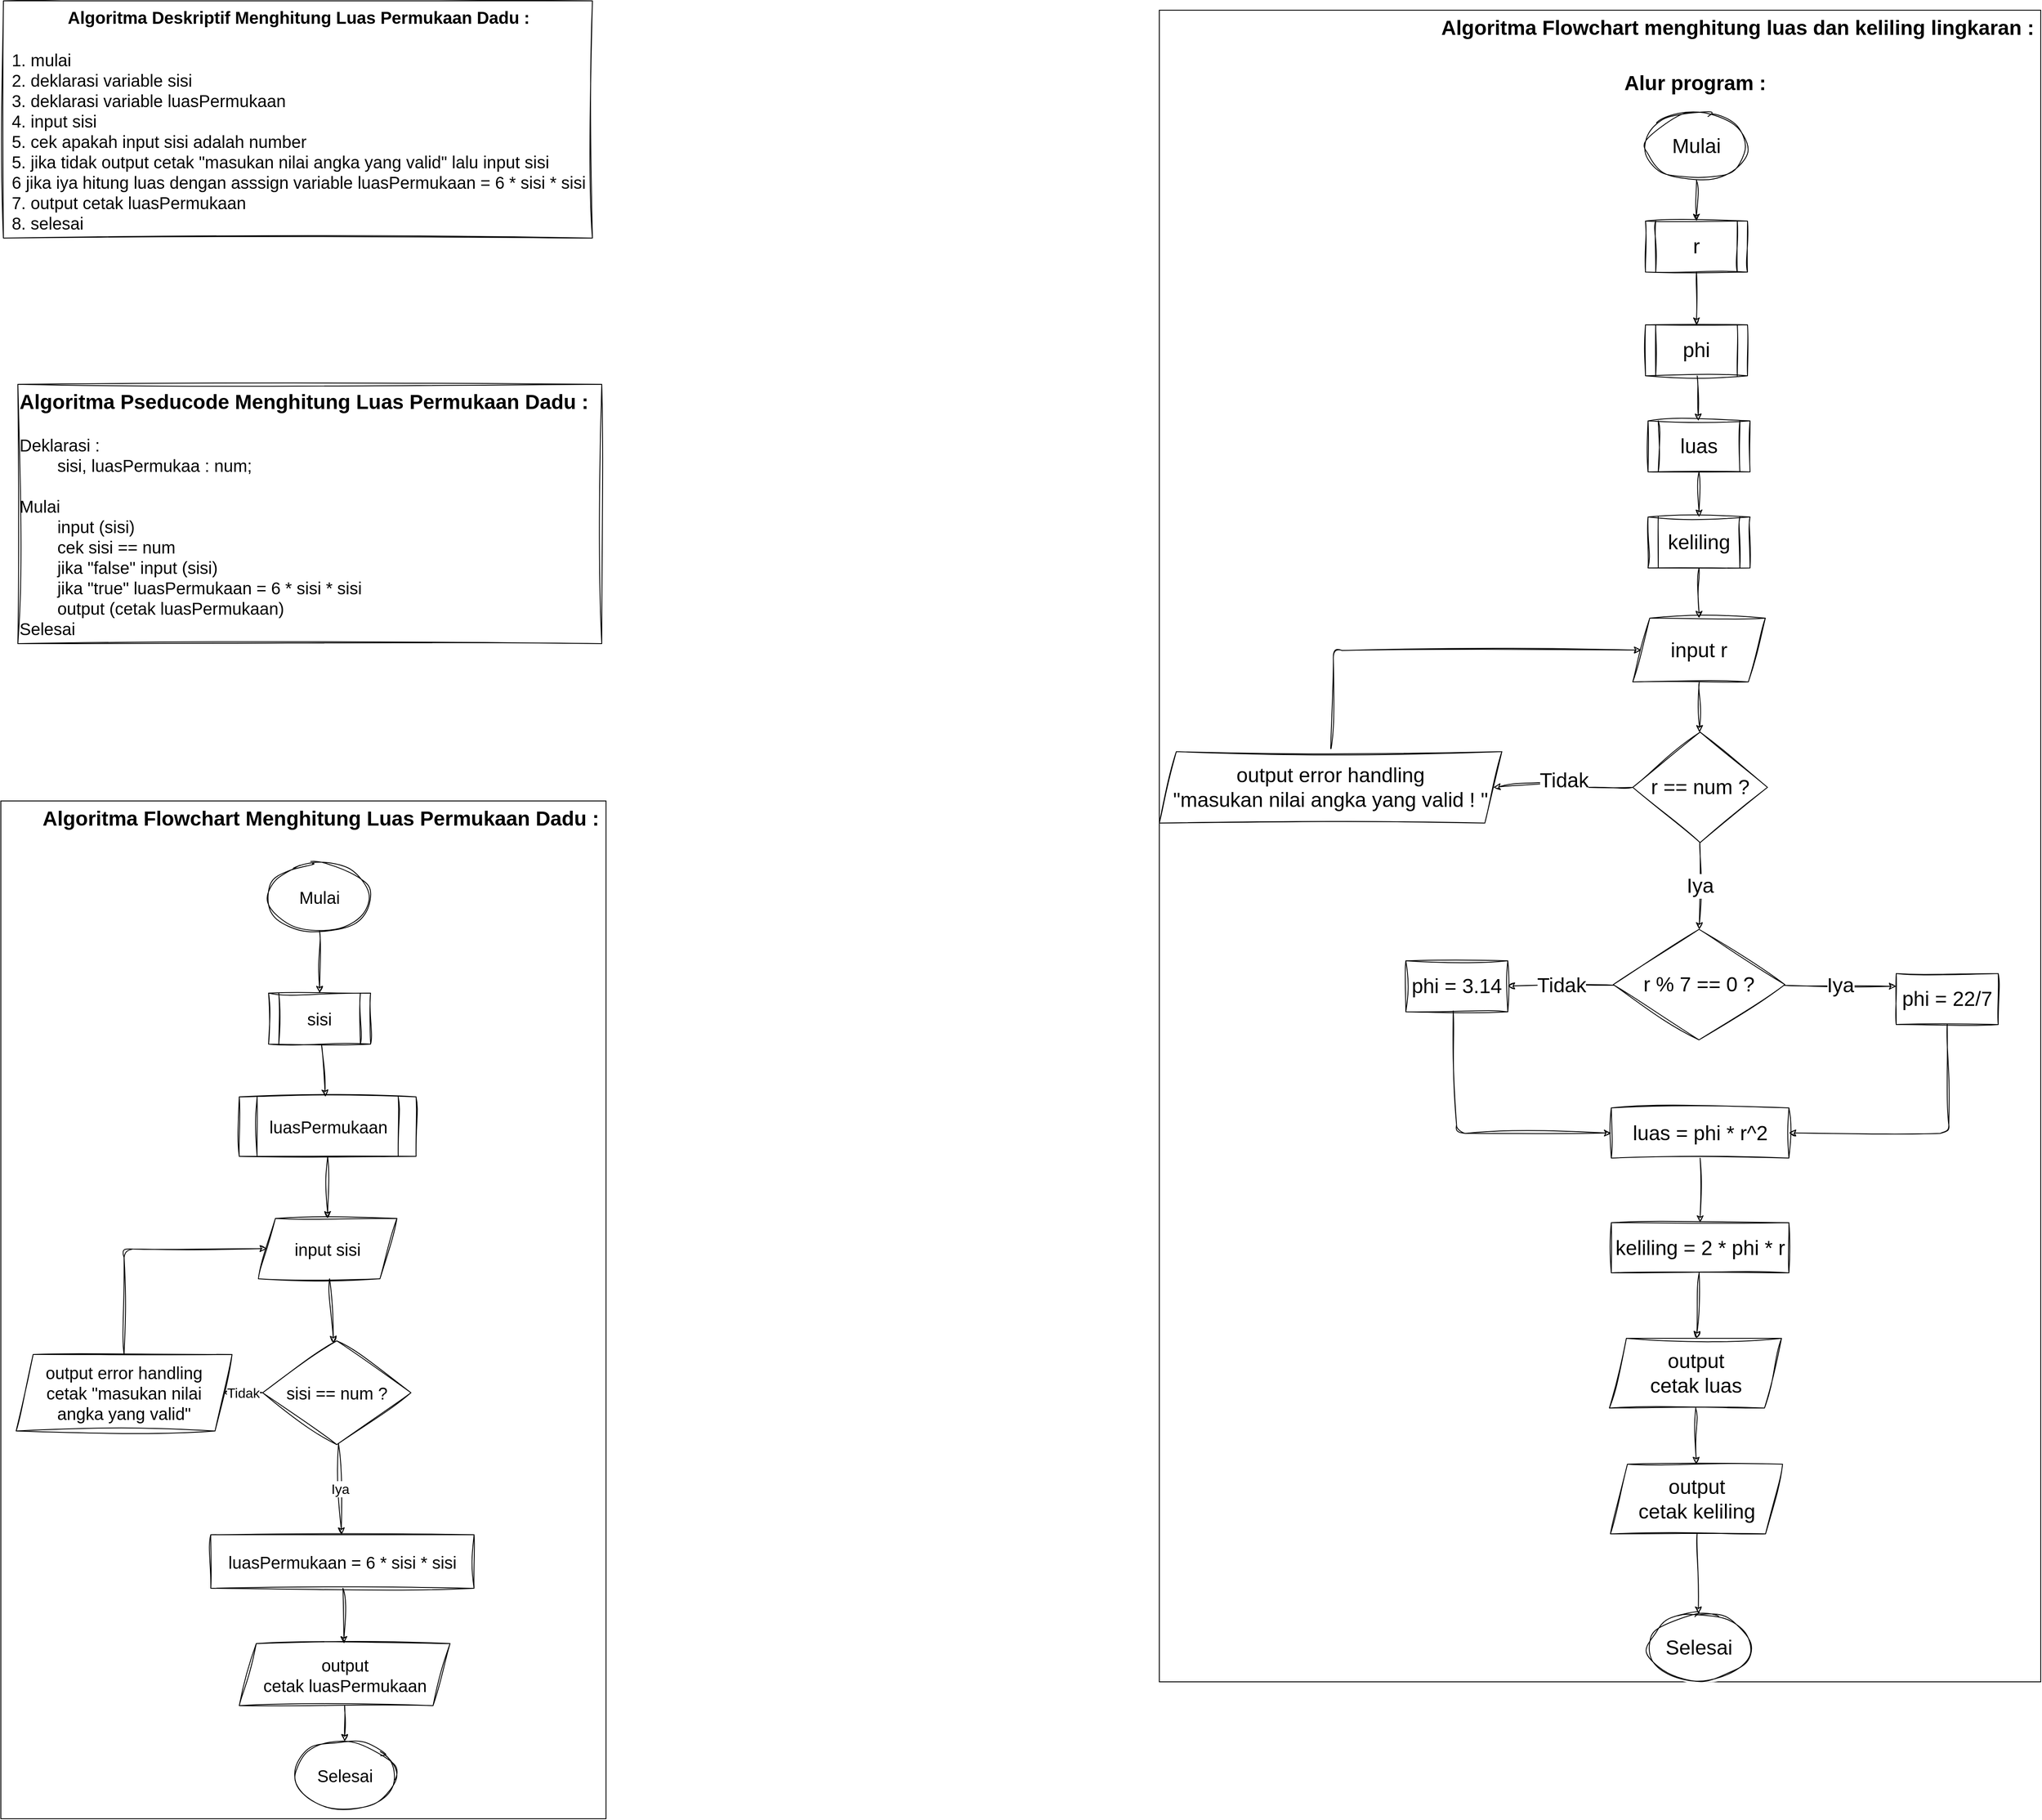 <mxfile>
    <diagram id="_7_e97yulDteMWOK7Sq_" name="Page-1">
        <mxGraphModel dx="2380" dy="1577" grid="0" gridSize="10" guides="1" tooltips="1" connect="1" arrows="1" fold="1" page="1" pageScale="1" pageWidth="850" pageHeight="1100" math="0" shadow="0">
            <root>
                <mxCell id="0"/>
                <mxCell id="1" parent="0"/>
                <mxCell id="2" value="&lt;font style=&quot;font-size: 20px;&quot; face=&quot;Helvetica&quot;&gt;&lt;b&gt;Algoritma Deskriptif Menghitung Luas Permukaan Dadu :&lt;br&gt;&lt;/b&gt;&lt;br&gt;&lt;div style=&quot;text-align: left;&quot;&gt;1. mulai&lt;/div&gt;&lt;div style=&quot;text-align: left;&quot;&gt;2. deklarasi variable sisi&lt;/div&gt;&lt;div style=&quot;text-align: left;&quot;&gt;3. deklarasi variable luasPermukaan&lt;/div&gt;&lt;div style=&quot;text-align: left;&quot;&gt;4. input sisi&lt;/div&gt;&lt;div style=&quot;text-align: left;&quot;&gt;5. cek apakah input sisi adalah number&lt;/div&gt;&lt;div style=&quot;text-align: left;&quot;&gt;5. jika tidak output cetak &quot;masukan nilai angka yang valid&quot; lalu input sisi&lt;/div&gt;&lt;div style=&quot;text-align: left;&quot;&gt;6 jika iya hitung luas dengan asssign variable luasPermukaan = 6 * sisi * sisi&lt;/div&gt;&lt;div style=&quot;text-align: left;&quot;&gt;7. output cetak luasPermukaan&lt;/div&gt;&lt;div style=&quot;text-align: left;&quot;&gt;8. selesai&lt;/div&gt;&lt;/font&gt;" style="text;html=1;align=center;verticalAlign=middle;resizable=0;points=[];autosize=1;strokeColor=default;fillColor=none;fontSize=20;fontFamily=Architects Daughter;sketch=1;hachureGap=4;jiggle=2;curveFitting=1;fontSource=https%3A%2F%2Ffonts.googleapis.com%2Fcss%3Ffamily%3DArchitects%2BDaughter;" parent="1" vertex="1">
                    <mxGeometry x="79" y="41" width="693" height="279" as="geometry"/>
                </mxCell>
                <mxCell id="3" value="&lt;b style=&quot;font-size: 24px;&quot;&gt;Algoritma Pseducode Menghitung Luas Permukaan Dadu :&lt;br&gt;&lt;/b&gt;&lt;br&gt;Deklarasi :&lt;br&gt;&lt;span style=&quot;white-space: pre;&quot;&gt;&#9;&lt;/span&gt;sisi, luasPermukaa : num;&lt;br&gt;&lt;br&gt;Mulai&lt;br&gt;&lt;span style=&quot;white-space: pre;&quot;&gt;&#9;&lt;/span&gt;input (sisi)&lt;br&gt;&lt;span style=&quot;white-space: pre;&quot;&gt;&#9;&lt;/span&gt;cek sisi == num&lt;br&gt;&lt;span style=&quot;white-space: pre;&quot;&gt;&#9;&lt;/span&gt;jika &quot;false&quot; input (sisi)&lt;br&gt;&lt;span style=&quot;white-space: pre;&quot;&gt;&#9;&lt;/span&gt;jika &quot;true&quot; luasPermukaan = 6 * sisi * sisi&lt;br&gt;&lt;span style=&quot;white-space: pre;&quot;&gt;&#9;&lt;/span&gt;output (cetak luasPermukaan)&lt;br&gt;Selesai" style="text;html=1;align=left;verticalAlign=middle;resizable=0;points=[];autosize=1;strokeColor=default;fillColor=none;fontSize=20;fontFamily=Helvetica;sketch=1;hachureGap=4;jiggle=2;curveFitting=1;fontSource=https%3A%2F%2Ffonts.googleapis.com%2Fcss%3Ffamily%3DArchitects%2BDaughter;" parent="1" vertex="1">
                    <mxGeometry x="96" y="492" width="687" height="305" as="geometry"/>
                </mxCell>
                <mxCell id="62" value="" style="group;strokeColor=default;" vertex="1" connectable="0" parent="1">
                    <mxGeometry x="76" y="982" width="712" height="1197" as="geometry"/>
                </mxCell>
                <mxCell id="61" value="" style="group" vertex="1" connectable="0" parent="62">
                    <mxGeometry x="39" width="673" height="1197" as="geometry"/>
                </mxCell>
                <mxCell id="4" value="&lt;b&gt;&lt;font style=&quot;font-size: 24px;&quot;&gt;Algoritma Flowchart Menghitung Luas Permukaan Dadu :&lt;/font&gt;&lt;/b&gt;" style="text;html=1;align=center;verticalAlign=middle;resizable=0;points=[];autosize=1;strokeColor=none;fillColor=none;fontSize=20;fontFamily=Helvetica;sketch=1;hachureGap=4;jiggle=2;curveFitting=1;fontSource=https%3A%2F%2Ffonts.googleapis.com%2Fcss%3Ffamily%3DArchitects%2BDaughter;" parent="61" vertex="1">
                    <mxGeometry width="673" height="41" as="geometry"/>
                </mxCell>
                <mxCell id="5" value="Mulai" style="ellipse;whiteSpace=wrap;html=1;sketch=1;hachureGap=4;jiggle=2;curveFitting=1;fontFamily=Helvetica;fontSize=20;" parent="61" vertex="1">
                    <mxGeometry x="276" y="73" width="120" height="80" as="geometry"/>
                </mxCell>
                <mxCell id="6" value="sisi" style="shape=process;whiteSpace=wrap;html=1;backgroundOutline=1;sketch=1;hachureGap=4;jiggle=2;curveFitting=1;fontFamily=Helvetica;fontSize=20;" parent="61" vertex="1">
                    <mxGeometry x="276" y="226" width="120" height="60" as="geometry"/>
                </mxCell>
                <mxCell id="13" value="" style="edgeStyle=none;sketch=1;hachureGap=4;jiggle=2;curveFitting=1;html=1;fontFamily=Helvetica;fontSize=16;" parent="61" source="5" target="6" edge="1">
                    <mxGeometry relative="1" as="geometry"/>
                </mxCell>
                <mxCell id="7" value="luasPermukaan" style="shape=process;whiteSpace=wrap;html=1;backgroundOutline=1;sketch=1;hachureGap=4;jiggle=2;curveFitting=1;fontFamily=Helvetica;fontSize=20;" parent="61" vertex="1">
                    <mxGeometry x="241.5" y="348" width="208" height="70" as="geometry"/>
                </mxCell>
                <mxCell id="14" value="" style="edgeStyle=none;sketch=1;hachureGap=4;jiggle=2;curveFitting=1;html=1;fontFamily=Helvetica;fontSize=16;" parent="61" source="6" target="7" edge="1">
                    <mxGeometry relative="1" as="geometry"/>
                </mxCell>
                <mxCell id="8" value="input sisi" style="shape=parallelogram;perimeter=parallelogramPerimeter;whiteSpace=wrap;html=1;fixedSize=1;sketch=1;hachureGap=4;jiggle=2;curveFitting=1;fontFamily=Helvetica;fontSize=20;" parent="61" vertex="1">
                    <mxGeometry x="264" y="491" width="163" height="71" as="geometry"/>
                </mxCell>
                <mxCell id="15" value="" style="edgeStyle=none;sketch=1;hachureGap=4;jiggle=2;curveFitting=1;html=1;fontFamily=Helvetica;fontSize=16;" parent="61" source="7" target="8" edge="1">
                    <mxGeometry relative="1" as="geometry"/>
                </mxCell>
                <mxCell id="9" value="sisi == num ?" style="rhombus;whiteSpace=wrap;html=1;sketch=1;hachureGap=4;jiggle=2;curveFitting=1;fontFamily=Helvetica;fontSize=20;" parent="61" vertex="1">
                    <mxGeometry x="269" y="635" width="174.5" height="122" as="geometry"/>
                </mxCell>
                <mxCell id="16" value="" style="edgeStyle=none;sketch=1;hachureGap=4;jiggle=2;curveFitting=1;html=1;fontFamily=Helvetica;fontSize=16;" parent="61" source="8" target="9" edge="1">
                    <mxGeometry relative="1" as="geometry"/>
                </mxCell>
                <mxCell id="11" value="luasPermukaan = 6 * sisi * sisi" style="rounded=0;whiteSpace=wrap;html=1;sketch=1;hachureGap=4;jiggle=2;curveFitting=1;fontFamily=Helvetica;fontSize=20;" parent="61" vertex="1">
                    <mxGeometry x="208" y="863" width="309.75" height="63" as="geometry"/>
                </mxCell>
                <mxCell id="17" value="Iya" style="edgeStyle=none;sketch=1;hachureGap=4;jiggle=2;curveFitting=1;html=1;fontFamily=Helvetica;fontSize=16;" parent="61" source="9" target="11" edge="1">
                    <mxGeometry relative="1" as="geometry"/>
                </mxCell>
                <mxCell id="12" value="output&lt;br&gt;cetak luasPermukaan" style="shape=parallelogram;perimeter=parallelogramPerimeter;whiteSpace=wrap;html=1;fixedSize=1;sketch=1;hachureGap=4;jiggle=2;curveFitting=1;fontFamily=Helvetica;fontSize=20;" parent="61" vertex="1">
                    <mxGeometry x="241.5" y="991" width="248" height="73" as="geometry"/>
                </mxCell>
                <mxCell id="20" value="" style="edgeStyle=none;sketch=1;hachureGap=4;jiggle=2;curveFitting=1;html=1;fontFamily=Helvetica;fontSize=16;" parent="61" source="11" target="12" edge="1">
                    <mxGeometry relative="1" as="geometry"/>
                </mxCell>
                <mxCell id="21" value="Selesai" style="ellipse;whiteSpace=wrap;html=1;sketch=1;hachureGap=4;jiggle=2;curveFitting=1;fontFamily=Helvetica;fontSize=20;" parent="61" vertex="1">
                    <mxGeometry x="305.5" y="1106" width="120" height="80" as="geometry"/>
                </mxCell>
                <mxCell id="22" value="" style="edgeStyle=none;sketch=1;hachureGap=4;jiggle=2;curveFitting=1;html=1;fontFamily=Helvetica;fontSize=16;" parent="61" source="12" target="21" edge="1">
                    <mxGeometry relative="1" as="geometry"/>
                </mxCell>
                <mxCell id="10" value="output error handling&lt;br&gt;cetak &quot;masukan nilai &lt;br&gt;angka yang valid&quot;" style="shape=parallelogram;perimeter=parallelogramPerimeter;whiteSpace=wrap;html=1;fixedSize=1;sketch=1;hachureGap=4;jiggle=2;curveFitting=1;fontFamily=Helvetica;fontSize=20;" parent="61" vertex="1">
                    <mxGeometry x="-21" y="651" width="254" height="90" as="geometry"/>
                </mxCell>
                <mxCell id="19" style="edgeStyle=none;sketch=1;hachureGap=4;jiggle=2;curveFitting=1;html=1;fontFamily=Helvetica;fontSize=16;entryX=0;entryY=0.5;entryDx=0;entryDy=0;" parent="61" source="10" target="8" edge="1">
                    <mxGeometry relative="1" as="geometry">
                        <mxPoint x="314" y="1503" as="targetPoint"/>
                        <Array as="points">
                            <mxPoint x="106" y="527"/>
                        </Array>
                    </mxGeometry>
                </mxCell>
                <mxCell id="18" value="Tidak" style="edgeStyle=none;sketch=1;hachureGap=4;jiggle=2;curveFitting=1;html=1;fontFamily=Helvetica;fontSize=16;exitX=0;exitY=0.5;exitDx=0;exitDy=0;" parent="61" source="9" target="10" edge="1">
                    <mxGeometry relative="1" as="geometry">
                        <mxPoint x="195.809" y="-290.235" as="sourcePoint"/>
                    </mxGeometry>
                </mxCell>
                <mxCell id="65" value="" style="group;strokeColor=default;" vertex="1" connectable="0" parent="1">
                    <mxGeometry x="1439" y="52" width="1037" height="1966" as="geometry"/>
                </mxCell>
                <mxCell id="24" value="&lt;div style=&quot;text-align: left;&quot;&gt;&lt;font face=&quot;Söhne, ui-sans-serif, system-ui, -apple-system, Segoe UI, Roboto, Ubuntu, Cantarell, Noto Sans, sans-serif, Helvetica Neue, Arial, Apple Color Emoji, Segoe UI Emoji, Segoe UI Symbol, Noto Color Emoji&quot; color=&quot;#d1d5db&quot;&gt;&lt;span style=&quot;font-size: 16px;&quot;&gt;&lt;br&gt;&lt;/span&gt;&lt;/font&gt;&lt;/div&gt;" style="text;html=1;align=center;verticalAlign=middle;resizable=0;points=[];autosize=1;" parent="65" vertex="1">
                    <mxGeometry x="202" y="25" width="20" height="30" as="geometry"/>
                </mxCell>
                <mxCell id="25" value="&lt;span style=&quot;color: rgba(0, 0, 0, 0); font-family: monospace; font-size: 0px; text-align: start;&quot;&gt;%3CmxGraphModel%3E%3Croot%3E%3CmxCell%20id%3D%220%22%2F%3E%3CmxCell%20id%3D%221%22%20parent%3D%220%22%2F%3E%3CmxCell%20id%3D%222%22%20value%3D%22%26lt%3Bb%26gt%3B%26lt%3Bfont%20style%3D%26quot%3Bfont-size%3A%2024px%3B%26quot%3B%26gt%3BAlgoritma%20Flowchart%20menghitung%20luas%20dan%20keliling%20lingkaran%20%3A%26lt%3B%2Ffont%26gt%3B%26lt%3B%2Fb%26gt%3B%22%20style%3D%22text%3Bhtml%3D1%3Balign%3Dcenter%3BverticalAlign%3Dmiddle%3Bresizable%3D0%3Bpoints%3D%5B%5D%3Bautosize%3D1%3BstrokeColor%3Dnone%3BfillColor%3Dnone%3BfontSize%3D20%3BfontFamily%3DHelvetica%3Bsketch%3D1%3BhachureGap%3D4%3Bjiggle%3D2%3BcurveFitting%3D1%3BfontSource%3Dhttps%253A%252F%252Ffonts.googleapis.com%252Fcss%253Ffamily%253DArchitects%252BDaughter%3B%22%20vertex%3D%221%22%20parent%3D%221%22%3E%3CmxGeometry%20x%3D%2270%22%20y%3D%2225%22%20width%3D%22715%22%20height%3D%2241%22%20as%3D%22geometry%22%2F%3E%3C%2FmxCell%3E%3CmxCell%20id%3D%223%22%20value%3D%22%22%20style%3D%22edgeStyle%3Dnone%3Bsketch%3D1%3BhachureGap%3D4%3Bjiggle%3D2%3BcurveFitting%3D1%3Bhtml%3D1%3BfontFamily%3DHelvetica%3BfontSize%3D24%3B%22%20edge%3D%221%22%20source%3D%224%22%20target%3D%226%22%20parent%3D%221%22%3E%3CmxGeometry%20relative%3D%221%22%20as%3D%22geometry%22%2F%3E%3C%2FmxCell%3E%3CmxCell%20id%3D%224%22%20value%3D%22Mulai%22%20style%3D%22ellipse%3BwhiteSpace%3Dwrap%3Bhtml%3D1%3Bsketch%3D1%3BhachureGap%3D4%3Bjiggle%3D2%3BcurveFitting%3D1%3BfontFamily%3DHelvetica%3BfontSize%3D24%3B%22%20vertex%3D%221%22%20parent%3D%221%22%3E%3CmxGeometry%20x%3D%22320%22%20y%3D%22145%22%20width%3D%22120%22%20height%3D%2280%22%20as%3D%22geometry%22%2F%3E%3C%2FmxCell%3E%3CmxCell%20id%3D%225%22%20value%3D%22%22%20style%3D%22edgeStyle%3Dnone%3Bsketch%3D1%3BhachureGap%3D4%3Bjiggle%3D2%3BcurveFitting%3D1%3Bhtml%3D1%3BfontFamily%3DHelvetica%3BfontSize%3D24%3B%22%20edge%3D%221%22%20source%3D%226%22%20target%3D%228%22%20parent%3D%221%22%3E%3CmxGeometry%20relative%3D%221%22%20as%3D%22geometry%22%2F%3E%3C%2FmxCell%3E%3CmxCell%20id%3D%226%22%20value%3D%22r%22%20style%3D%22shape%3Dprocess%3BwhiteSpace%3Dwrap%3Bhtml%3D1%3BbackgroundOutline%3D1%3Bsketch%3D1%3BhachureGap%3D4%3Bjiggle%3D2%3BcurveFitting%3D1%3BfontFamily%3DHelvetica%3BfontSize%3D24%3B%22%20vertex%3D%221%22%20parent%3D%221%22%3E%3CmxGeometry%20x%3D%22320%22%20y%3D%22273%22%20width%3D%22120%22%20height%3D%2260%22%20as%3D%22geometry%22%2F%3E%3C%2FmxCell%3E%3CmxCell%20id%3D%227%22%20value%3D%22%22%20style%3D%22edgeStyle%3Dnone%3Bsketch%3D1%3BhachureGap%3D4%3Bjiggle%3D2%3BcurveFitting%3D1%3Bhtml%3D1%3BfontFamily%3DHelvetica%3BfontSize%3D24%3B%22%20edge%3D%221%22%20source%3D%228%22%20target%3D%2210%22%20parent%3D%221%22%3E%3CmxGeometry%20relative%3D%221%22%20as%3D%22geometry%22%2F%3E%3C%2FmxCell%3E%3CmxCell%20id%3D%228%22%20value%3D%22phi%22%20style%3D%22shape%3Dprocess%3BwhiteSpace%3Dwrap%3Bhtml%3D1%3BbackgroundOutline%3D1%3Bsketch%3D1%3BhachureGap%3D4%3Bjiggle%3D2%3BcurveFitting%3D1%3BfontFamily%3DHelvetica%3BfontSize%3D24%3B%22%20vertex%3D%221%22%20parent%3D%221%22%3E%3CmxGeometry%20x%3D%22320%22%20y%3D%22395%22%20width%3D%22120%22%20height%3D%2260%22%20as%3D%22geometry%22%2F%3E%3C%2FmxCell%3E%3CmxCell%20id%3D%229%22%20value%3D%22%22%20style%3D%22edgeStyle%3Dnone%3Bsketch%3D1%3BhachureGap%3D4%3Bjiggle%3D2%3BcurveFitting%3D1%3Bhtml%3D1%3BfontFamily%3DHelvetica%3BfontSize%3D24%3B%22%20edge%3D%221%22%20source%3D%2210%22%20target%3D%2212%22%20parent%3D%221%22%3E%3CmxGeometry%20relative%3D%221%22%20as%3D%22geometry%22%2F%3E%3C%2FmxCell%3E%3CmxCell%20id%3D%2210%22%20value%3D%22luas%22%20style%3D%22shape%3Dprocess%3BwhiteSpace%3Dwrap%3Bhtml%3D1%3BbackgroundOutline%3D1%3Bsketch%3D1%3BhachureGap%3D4%3Bjiggle%3D2%3BcurveFitting%3D1%3BfontFamily%3DHelvetica%3BfontSize%3D24%3B%22%20vertex%3D%221%22%20parent%3D%221%22%3E%3CmxGeometry%20x%3D%22323%22%20y%3D%22508%22%20width%3D%22120%22%20height%3D%2260%22%20as%3D%22geometry%22%2F%3E%3C%2FmxCell%3E%3CmxCell%20id%3D%2211%22%20value%3D%22%22%20style%3D%22edgeStyle%3Dnone%3Bsketch%3D1%3BhachureGap%3D4%3Bjiggle%3D2%3BcurveFitting%3D1%3Bhtml%3D1%3BfontFamily%3DHelvetica%3BfontSize%3D24%3B%22%20edge%3D%221%22%20source%3D%2212%22%20target%3D%2214%22%20parent%3D%221%22%3E%3CmxGeometry%20relative%3D%221%22%20as%3D%22geometry%22%2F%3E%3C%2FmxCell%3E%3CmxCell%20id%3D%2212%22%20value%3D%22keliling%22%20style%3D%22shape%3Dprocess%3BwhiteSpace%3Dwrap%3Bhtml%3D1%3BbackgroundOutline%3D1%3Bsketch%3D1%3BhachureGap%3D4%3Bjiggle%3D2%3BcurveFitting%3D1%3BfontFamily%3DHelvetica%3BfontSize%3D24%3B%22%20vertex%3D%221%22%20parent%3D%221%22%3E%3CmxGeometry%20x%3D%22323%22%20y%3D%22621%22%20width%3D%22120%22%20height%3D%2260%22%20as%3D%22geometry%22%2F%3E%3C%2FmxCell%3E%3CmxCell%20id%3D%2213%22%20value%3D%22%22%20style%3D%22edgeStyle%3Dnone%3Bsketch%3D1%3BhachureGap%3D4%3Bjiggle%3D2%3BcurveFitting%3D1%3Bhtml%3D1%3BfontFamily%3DHelvetica%3BfontSize%3D24%3B%22%20edge%3D%221%22%20source%3D%2214%22%20target%3D%2217%22%20parent%3D%221%22%3E%3CmxGeometry%20relative%3D%221%22%20as%3D%22geometry%22%2F%3E%3C%2FmxCell%3E%3CmxCell%20id%3D%2214%22%20value%3D%22input%20r%22%20style%3D%22shape%3Dparallelogram%3Bperimeter%3DparallelogramPerimeter%3BwhiteSpace%3Dwrap%3Bhtml%3D1%3BfixedSize%3D1%3Bsketch%3D1%3BhachureGap%3D4%3Bjiggle%3D2%3BcurveFitting%3D1%3BfontFamily%3DHelvetica%3BfontSize%3D24%3B%22%20vertex%3D%221%22%20parent%3D%221%22%3E%3CmxGeometry%20x%3D%22305%22%20y%3D%22740%22%20width%3D%22156%22%20height%3D%2275%22%20as%3D%22geometry%22%2F%3E%3C%2FmxCell%3E%3CmxCell%20id%3D%2215%22%20value%3D%22Tidak%22%20style%3D%22edgeStyle%3Dnone%3Bsketch%3D1%3BhachureGap%3D4%3Bjiggle%3D2%3BcurveFitting%3D1%3Bhtml%3D1%3BexitX%3D0%3BexitY%3D0.5%3BexitDx%3D0%3BexitDy%3D0%3BentryX%3D1%3BentryY%3D0.5%3BentryDx%3D0%3BentryDy%3D0%3BfontFamily%3DHelvetica%3BfontSize%3D24%3B%22%20edge%3D%221%22%20source%3D%2217%22%20target%3D%2236%22%20parent%3D%221%22%3E%3CmxGeometry%20relative%3D%221%22%20as%3D%22geometry%22%3E%3CArray%20as%3D%22points%22%3E%3CmxPoint%20x%3D%22241%22%20y%3D%22939%22%2F%3E%3CmxPoint%20x%3D%22228%22%20y%3D%22931%22%2F%3E%3C%2FArray%3E%3C%2FmxGeometry%3E%3C%2FmxCell%3E%3CmxCell%20id%3D%2216%22%20value%3D%22Iya%22%20style%3D%22edgeStyle%3Dnone%3Bsketch%3D1%3BhachureGap%3D4%3Bjiggle%3D2%3BcurveFitting%3D1%3Bhtml%3D1%3BfontFamily%3DHelvetica%3BfontSize%3D24%3B%22%20edge%3D%221%22%20source%3D%2217%22%20target%3D%2220%22%20parent%3D%221%22%3E%3CmxGeometry%20relative%3D%221%22%20as%3D%22geometry%22%2F%3E%3C%2FmxCell%3E%3CmxCell%20id%3D%2217%22%20value%3D%22r%20%3D%3D%20num%20%3F%22%20style%3D%22rhombus%3BwhiteSpace%3Dwrap%3Bhtml%3D1%3Bsketch%3D1%3BhachureGap%3D4%3Bjiggle%3D2%3BcurveFitting%3D1%3BfontFamily%3DHelvetica%3BfontSize%3D24%3B%22%20vertex%3D%221%22%20parent%3D%221%22%3E%3CmxGeometry%20x%3D%22305%22%20y%3D%22874%22%20width%3D%22158.5%22%20height%3D%22130%22%20as%3D%22geometry%22%2F%3E%3C%2FmxCell%3E%3CmxCell%20id%3D%2218%22%20value%3D%22Iya%22%20style%3D%22edgeStyle%3Dnone%3Bsketch%3D1%3BhachureGap%3D4%3Bjiggle%3D2%3BcurveFitting%3D1%3Bhtml%3D1%3BfontFamily%3DHelvetica%3BfontSize%3D24%3B%22%20edge%3D%221%22%20source%3D%2220%22%20target%3D%2224%22%20parent%3D%221%22%3E%3CmxGeometry%20relative%3D%221%22%20as%3D%22geometry%22%2F%3E%3C%2FmxCell%3E%3CmxCell%20id%3D%2219%22%20value%3D%22Tidak%22%20style%3D%22edgeStyle%3Dnone%3Bsketch%3D1%3BhachureGap%3D4%3Bjiggle%3D2%3BcurveFitting%3D1%3Bhtml%3D1%3BfontFamily%3DHelvetica%3BfontSize%3D24%3B%22%20edge%3D%221%22%20source%3D%2220%22%20target%3D%2222%22%20parent%3D%221%22%3E%3CmxGeometry%20relative%3D%221%22%20as%3D%22geometry%22%2F%3E%3C%2FmxCell%3E%3CmxCell%20id%3D%2220%22%20value%3D%22r%20%25%207%20%3D%3D%200%20%3F%22%20style%3D%22rhombus%3BwhiteSpace%3Dwrap%3Bhtml%3D1%3Bsketch%3D1%3BhachureGap%3D4%3Bjiggle%3D2%3BcurveFitting%3D1%3BfontFamily%3DHelvetica%3BfontSize%3D24%3B%22%20vertex%3D%221%22%20parent%3D%221%22%3E%3CmxGeometry%20x%3D%22282%22%20y%3D%221106%22%20width%3D%22202%22%20height%3D%22130%22%20as%3D%22geometry%22%2F%3E%3C%2FmxCell%3E%3CmxCell%20id%3D%2221%22%20style%3D%22edgeStyle%3Dnone%3Bsketch%3D1%3BhachureGap%3D4%3Bjiggle%3D2%3BcurveFitting%3D1%3Bhtml%3D1%3BexitX%3D0.5%3BexitY%3D1%3BexitDx%3D0%3BexitDy%3D0%3BentryX%3D0%3BentryY%3D0.5%3BentryDx%3D0%3BentryDy%3D0%3BfontFamily%3DHelvetica%3BfontSize%3D24%3B%22%20edge%3D%221%22%20source%3D%2222%22%20target%3D%2226%22%20parent%3D%221%22%3E%3CmxGeometry%20relative%3D%221%22%20as%3D%22geometry%22%3E%3CArray%20as%3D%22points%22%3E%3CmxPoint%20x%3D%2298%22%20y%3D%221346%22%2F%3E%3C%2FArray%3E%3C%2FmxGeometry%3E%3C%2FmxCell%3E%3CmxCell%20id%3D%2222%22%20value%3D%22output%26lt%3Bbr%26gt%3Bphi%20%3D%203.14%22%20style%3D%22shape%3Dparallelogram%3Bperimeter%3DparallelogramPerimeter%3BwhiteSpace%3Dwrap%3Bhtml%3D1%3BfixedSize%3D1%3Bsketch%3D1%3BhachureGap%3D4%3Bjiggle%3D2%3BcurveFitting%3D1%3BfontFamily%3DHelvetica%3BfontSize%3D24%3B%22%20vertex%3D%221%22%20parent%3D%221%22%3E%3CmxGeometry%20x%3D%2211%22%20y%3D%221121.5%22%20width%3D%22174%22%20height%3D%2299%22%20as%3D%22geometry%22%2F%3E%3C%2FmxCell%3E%3CmxCell%20id%3D%2223%22%20style%3D%22edgeStyle%3Dnone%3Bsketch%3D1%3BhachureGap%3D4%3Bjiggle%3D2%3BcurveFitting%3D1%3Bhtml%3D1%3BentryX%3D1%3BentryY%3D0.5%3BentryDx%3D0%3BentryDy%3D0%3BfontFamily%3DHelvetica%3BfontSize%3D24%3B%22%20edge%3D%221%22%20source%3D%2224%22%20target%3D%2226%22%20parent%3D%221%22%3E%3CmxGeometry%20relative%3D%221%22%20as%3D%22geometry%22%3E%3CArray%20as%3D%22points%22%3E%3CmxPoint%20x%3D%22677%22%20y%3D%221346%22%2F%3E%3C%2FArray%3E%3C%2FmxGeometry%3E%3C%2FmxCell%3E%3CmxCell%20id%3D%2224%22%20value%3D%22output%26lt%3Bbr%26gt%3Bphi%20%3D%2022%2F7%22%20style%3D%22shape%3Dparallelogram%3Bperimeter%3DparallelogramPerimeter%3BwhiteSpace%3Dwrap%3Bhtml%3D1%3BfixedSize%3D1%3Bsketch%3D1%3BhachureGap%3D4%3Bjiggle%3D2%3BcurveFitting%3D1%3BfontFamily%3DHelvetica%3BfontSize%3D24%3B%22%20vertex%3D%221%22%20parent%3D%221%22%3E%3CmxGeometry%20x%3D%22586%22%20y%3D%221119%22%20width%3D%22174%22%20height%3D%2299%22%20as%3D%22geometry%22%2F%3E%3C%2FmxCell%3E%3CmxCell%20id%3D%2225%22%20value%3D%22%22%20style%3D%22edgeStyle%3Dnone%3Bsketch%3D1%3BhachureGap%3D4%3Bjiggle%3D2%3BcurveFitting%3D1%3Bhtml%3D1%3BfontFamily%3DHelvetica%3BfontSize%3D24%3B%22%20edge%3D%221%22%20source%3D%2226%22%20target%3D%2228%22%20parent%3D%221%22%3E%3CmxGeometry%20relative%3D%221%22%20as%3D%22geometry%22%2F%3E%3C%2FmxCell%3E%3CmxCell%20id%3D%2226%22%20value%3D%22luas%20%3D%20phi%20*%20r%5E2%22%20style%3D%22rounded%3D0%3BwhiteSpace%3Dwrap%3Bhtml%3D1%3Bsketch%3D1%3BhachureGap%3D4%3Bjiggle%3D2%3BcurveFitting%3D1%3BfontFamily%3DHelvetica%3BfontSize%3D24%3B%22%20vertex%3D%221%22%20parent%3D%221%22%3E%3CmxGeometry%20x%3D%22279.75%22%20y%3D%221316%22%20width%3D%22209%22%20height%3D%2259%22%20as%3D%22geometry%22%2F%3E%3C%2FmxCell%3E%3CmxCell%20id%3D%2227%22%20value%3D%22%22%20style%3D%22edgeStyle%3Dnone%3Bsketch%3D1%3BhachureGap%3D4%3Bjiggle%3D2%3BcurveFitting%3D1%3Bhtml%3D1%3BfontFamily%3DHelvetica%3BfontSize%3D24%3B%22%20edge%3D%221%22%20source%3D%2228%22%20target%3D%2232%22%20parent%3D%221%22%3E%3CmxGeometry%20relative%3D%221%22%20as%3D%22geometry%22%2F%3E%3C%2FmxCell%3E%3CmxCell%20id%3D%2228%22%20value%3D%22keliling%20%3D%202%20*%20phi%20*%20r%22%20style%3D%22rounded%3D0%3BwhiteSpace%3Dwrap%3Bhtml%3D1%3Bsketch%3D1%3BhachureGap%3D4%3Bjiggle%3D2%3BcurveFitting%3D1%3BfontFamily%3DHelvetica%3BfontSize%3D24%3B%22%20vertex%3D%221%22%20parent%3D%221%22%3E%3CmxGeometry%20x%3D%22279.75%22%20y%3D%221451%22%20width%3D%22209%22%20height%3D%2259%22%20as%3D%22geometry%22%2F%3E%3C%2FmxCell%3E%3CmxCell%20id%3D%2229%22%20value%3D%22Selesai%22%20style%3D%22ellipse%3BwhiteSpace%3Dwrap%3Bhtml%3D1%3Bsketch%3D1%3BhachureGap%3D4%3Bjiggle%3D2%3BcurveFitting%3D1%3BfontFamily%3DHelvetica%3BfontSize%3D24%3B%22%20vertex%3D%221%22%20parent%3D%221%22%3E%3CmxGeometry%20x%3D%22323%22%20y%3D%221911%22%20width%3D%22120%22%20height%3D%2280%22%20as%3D%22geometry%22%2F%3E%3C%2FmxCell%3E%3CmxCell%20id%3D%2230%22%20value%3D%22%26lt%3Bb%26gt%3BAlur%20program%201%20%3A%26lt%3B%2Fb%26gt%3B%22%20style%3D%22text%3Bhtml%3D1%3Balign%3Dcenter%3BverticalAlign%3Dmiddle%3Bresizable%3D0%3Bpoints%3D%5B%5D%3Bautosize%3D1%3BstrokeColor%3Dnone%3BfillColor%3Dnone%3BfontSize%3D24%3BfontFamily%3DHelvetica%3Bsketch%3D1%3BhachureGap%3D4%3Bjiggle%3D2%3BcurveFitting%3D1%3BfontSource%3Dhttps%253A%252F%252Ffonts.googleapis.com%252Fcss%253Ffamily%253DArchitects%252BDaughter%3B%22%20vertex%3D%221%22%20parent%3D%221%22%3E%3CmxGeometry%20x%3D%22275%22%20y%3D%2290%22%20width%3D%22205%22%20height%3D%2241%22%20as%3D%22geometry%22%2F%3E%3C%2FmxCell%3E%3CmxCell%20id%3D%2231%22%20value%3D%22%22%20style%3D%22edgeStyle%3Dnone%3Bsketch%3D1%3BhachureGap%3D4%3Bjiggle%3D2%3BcurveFitting%3D1%3Bhtml%3D1%3BfontFamily%3DHelvetica%3BfontSize%3D24%3B%22%20edge%3D%221%22%20source%3D%2232%22%20target%3D%2234%22%20parent%3D%221%22%3E%3CmxGeometry%20relative%3D%221%22%20as%3D%22geometry%22%2F%3E%3C%2FmxCell%3E%3CmxCell%20id%3D%2232%22%20value%3D%22output%26lt%3Bbr%26gt%3Bcetak%20luas%22%20style%3D%22shape%3Dparallelogram%3Bperimeter%3DparallelogramPerimeter%3BwhiteSpace%3Dwrap%3Bhtml%3D1%3BfixedSize%3D1%3Bsketch%3D1%3BhachureGap%3D4%3Bjiggle%3D2%3BcurveFitting%3D1%3BfontFamily%3DHelvetica%3BfontSize%3D24%3B%22%20vertex%3D%221%22%20parent%3D%221%22%3E%3CmxGeometry%20x%3D%22277.5%22%20y%3D%221587%22%20width%3D%22202.5%22%20height%3D%2282%22%20as%3D%22geometry%22%2F%3E%3C%2FmxCell%3E%3CmxCell%20id%3D%2233%22%20value%3D%22%22%20style%3D%22edgeStyle%3Dnone%3Bsketch%3D1%3BhachureGap%3D4%3Bjiggle%3D2%3BcurveFitting%3D1%3Bhtml%3D1%3BfontFamily%3DHelvetica%3BfontSize%3D24%3B%22%20edge%3D%221%22%20source%3D%2234%22%20target%3D%2229%22%20parent%3D%221%22%3E%3CmxGeometry%20relative%3D%221%22%20as%3D%22geometry%22%2F%3E%3C%2FmxCell%3E%3CmxCell%20id%3D%2234%22%20value%3D%22output%26lt%3Bbr%26gt%3Bcetak%20keliling%22%20style%3D%22shape%3Dparallelogram%3Bperimeter%3DparallelogramPerimeter%3BwhiteSpace%3Dwrap%3Bhtml%3D1%3BfixedSize%3D1%3Bsketch%3D1%3BhachureGap%3D4%3Bjiggle%3D2%3BcurveFitting%3D1%3BfontFamily%3DHelvetica%3BfontSize%3D24%3B%22%20vertex%3D%221%22%20parent%3D%221%22%3E%3CmxGeometry%20x%3D%22278.75%22%20y%3D%221735%22%20width%3D%22202.5%22%20height%3D%2282%22%20as%3D%22geometry%22%2F%3E%3C%2FmxCell%3E%3CmxCell%20id%3D%2235%22%20style%3D%22edgeStyle%3Dnone%3Bsketch%3D1%3BhachureGap%3D4%3Bjiggle%3D2%3BcurveFitting%3D1%3Bhtml%3D1%3BentryX%3D0%3BentryY%3D0.5%3BentryDx%3D0%3BentryDy%3D0%3BfontFamily%3DHelvetica%3BfontSize%3D24%3B%22%20edge%3D%221%22%20source%3D%2236%22%20target%3D%2214%22%20parent%3D%221%22%3E%3CmxGeometry%20relative%3D%221%22%20as%3D%22geometry%22%3E%3CArray%20as%3D%22points%22%3E%3CmxPoint%20x%3D%22-47%22%20y%3D%22778%22%2F%3E%3C%2FArray%3E%3C%2FmxGeometry%3E%3C%2FmxCell%3E%3CmxCell%20id%3D%2236%22%20value%3D%22output%20error%20handling%26lt%3Bbr%26gt%3B%26quot%3Bmasukan%20nilai%20angka%20yang%20valid%20!%20%26quot%3B%22%20style%3D%22shape%3Dparallelogram%3Bperimeter%3DparallelogramPerimeter%3BwhiteSpace%3Dwrap%3Bhtml%3D1%3BfixedSize%3D1%3Bsketch%3D1%3BhachureGap%3D4%3Bjiggle%3D2%3BcurveFitting%3D1%3BfontFamily%3DHelvetica%3BfontSize%3D24%3B%22%20vertex%3D%221%22%20parent%3D%221%22%3E%3CmxGeometry%20x%3D%22-248%22%20y%3D%22897%22%20width%3D%22403%22%20height%3D%2284%22%20as%3D%22geometry%22%2F%3E%3C%2FmxCell%3E%3C%2Froot%3E%3C%2FmxGraphModel%3E&lt;/span&gt;&lt;span style=&quot;color: rgba(0, 0, 0, 0); font-family: monospace; font-size: 0px; text-align: start;&quot;&gt;%3CmxGraphModel%3E%3Croot%3E%3CmxCell%20id%3D%220%22%2F%3E%3CmxCell%20id%3D%221%22%20parent%3D%220%22%2F%3E%3CmxCell%20id%3D%222%22%20value%3D%22%26lt%3Bb%26gt%3B%26lt%3Bfont%20style%3D%26quot%3Bfont-size%3A%2024px%3B%26quot%3B%26gt%3BAlgoritma%20Flowchart%20menghitung%20luas%20dan%20keliling%20lingkaran%20%3A%26lt%3B%2Ffont%26gt%3B%26lt%3B%2Fb%26gt%3B%22%20style%3D%22text%3Bhtml%3D1%3Balign%3Dcenter%3BverticalAlign%3Dmiddle%3Bresizable%3D0%3Bpoints%3D%5B%5D%3Bautosize%3D1%3BstrokeColor%3Dnone%3BfillColor%3Dnone%3BfontSize%3D20%3BfontFamily%3DHelvetica%3Bsketch%3D1%3BhachureGap%3D4%3Bjiggle%3D2%3BcurveFitting%3D1%3BfontSource%3Dhttps%253A%252F%252Ffonts.googleapis.com%252Fcss%253Ffamily%253DArchitects%252BDaughter%3B%22%20vertex%3D%221%22%20parent%3D%221%22%3E%3CmxGeometry%20x%3D%2270%22%20y%3D%2225%22%20width%3D%22715%22%20height%3D%2241%22%20as%3D%22geometry%22%2F%3E%3C%2FmxCell%3E%3CmxCell%20id%3D%223%22%20value%3D%22%22%20style%3D%22edgeStyle%3Dnone%3Bsketch%3D1%3BhachureGap%3D4%3Bjiggle%3D2%3BcurveFitting%3D1%3Bhtml%3D1%3BfontFamily%3DHelvetica%3BfontSize%3D24%3B%22%20edge%3D%221%22%20source%3D%224%22%20target%3D%226%22%20parent%3D%221%22%3E%3CmxGeometry%20relative%3D%221%22%20as%3D%22geometry%22%2F%3E%3C%2FmxCell%3E%3CmxCell%20id%3D%224%22%20value%3D%22Mulai%22%20style%3D%22ellipse%3BwhiteSpace%3Dwrap%3Bhtml%3D1%3Bsketch%3D1%3BhachureGap%3D4%3Bjiggle%3D2%3BcurveFitting%3D1%3BfontFamily%3DHelvetica%3BfontSize%3D24%3B%22%20vertex%3D%221%22%20parent%3D%221%22%3E%3CmxGeometry%20x%3D%22320%22%20y%3D%22145%22%20width%3D%22120%22%20height%3D%2280%22%20as%3D%22geometry%22%2F%3E%3C%2FmxCell%3E%3CmxCell%20id%3D%225%22%20value%3D%22%22%20style%3D%22edgeStyle%3Dnone%3Bsketch%3D1%3BhachureGap%3D4%3Bjiggle%3D2%3BcurveFitting%3D1%3Bhtml%3D1%3BfontFamily%3DHelvetica%3BfontSize%3D24%3B%22%20edge%3D%221%22%20source%3D%226%22%20target%3D%228%22%20parent%3D%221%22%3E%3CmxGeometry%20relative%3D%221%22%20as%3D%22geometry%22%2F%3E%3C%2FmxCell%3E%3CmxCell%20id%3D%226%22%20value%3D%22r%22%20style%3D%22shape%3Dprocess%3BwhiteSpace%3Dwrap%3Bhtml%3D1%3BbackgroundOutline%3D1%3Bsketch%3D1%3BhachureGap%3D4%3Bjiggle%3D2%3BcurveFitting%3D1%3BfontFamily%3DHelvetica%3BfontSize%3D24%3B%22%20vertex%3D%221%22%20parent%3D%221%22%3E%3CmxGeometry%20x%3D%22320%22%20y%3D%22273%22%20width%3D%22120%22%20height%3D%2260%22%20as%3D%22geometry%22%2F%3E%3C%2FmxCell%3E%3CmxCell%20id%3D%227%22%20value%3D%22%22%20style%3D%22edgeStyle%3Dnone%3Bsketch%3D1%3BhachureGap%3D4%3Bjiggle%3D2%3BcurveFitting%3D1%3Bhtml%3D1%3BfontFamily%3DHelvetica%3BfontSize%3D24%3B%22%20edge%3D%221%22%20source%3D%228%22%20target%3D%2210%22%20parent%3D%221%22%3E%3CmxGeometry%20relative%3D%221%22%20as%3D%22geometry%22%2F%3E%3C%2FmxCell%3E%3CmxCell%20id%3D%228%22%20value%3D%22phi%22%20style%3D%22shape%3Dprocess%3BwhiteSpace%3Dwrap%3Bhtml%3D1%3BbackgroundOutline%3D1%3Bsketch%3D1%3BhachureGap%3D4%3Bjiggle%3D2%3BcurveFitting%3D1%3BfontFamily%3DHelvetica%3BfontSize%3D24%3B%22%20vertex%3D%221%22%20parent%3D%221%22%3E%3CmxGeometry%20x%3D%22320%22%20y%3D%22395%22%20width%3D%22120%22%20height%3D%2260%22%20as%3D%22geometry%22%2F%3E%3C%2FmxCell%3E%3CmxCell%20id%3D%229%22%20value%3D%22%22%20style%3D%22edgeStyle%3Dnone%3Bsketch%3D1%3BhachureGap%3D4%3Bjiggle%3D2%3BcurveFitting%3D1%3Bhtml%3D1%3BfontFamily%3DHelvetica%3BfontSize%3D24%3B%22%20edge%3D%221%22%20source%3D%2210%22%20target%3D%2212%22%20parent%3D%221%22%3E%3CmxGeometry%20relative%3D%221%22%20as%3D%22geometry%22%2F%3E%3C%2FmxCell%3E%3CmxCell%20id%3D%2210%22%20value%3D%22luas%22%20style%3D%22shape%3Dprocess%3BwhiteSpace%3Dwrap%3Bhtml%3D1%3BbackgroundOutline%3D1%3Bsketch%3D1%3BhachureGap%3D4%3Bjiggle%3D2%3BcurveFitting%3D1%3BfontFamily%3DHelvetica%3BfontSize%3D24%3B%22%20vertex%3D%221%22%20parent%3D%221%22%3E%3CmxGeometry%20x%3D%22323%22%20y%3D%22508%22%20width%3D%22120%22%20height%3D%2260%22%20as%3D%22geometry%22%2F%3E%3C%2FmxCell%3E%3CmxCell%20id%3D%2211%22%20value%3D%22%22%20style%3D%22edgeStyle%3Dnone%3Bsketch%3D1%3BhachureGap%3D4%3Bjiggle%3D2%3BcurveFitting%3D1%3Bhtml%3D1%3BfontFamily%3DHelvetica%3BfontSize%3D24%3B%22%20edge%3D%221%22%20source%3D%2212%22%20target%3D%2214%22%20parent%3D%221%22%3E%3CmxGeometry%20relative%3D%221%22%20as%3D%22geometry%22%2F%3E%3C%2FmxCell%3E%3CmxCell%20id%3D%2212%22%20value%3D%22keliling%22%20style%3D%22shape%3Dprocess%3BwhiteSpace%3Dwrap%3Bhtml%3D1%3BbackgroundOutline%3D1%3Bsketch%3D1%3BhachureGap%3D4%3Bjiggle%3D2%3BcurveFitting%3D1%3BfontFamily%3DHelvetica%3BfontSize%3D24%3B%22%20vertex%3D%221%22%20parent%3D%221%22%3E%3CmxGeometry%20x%3D%22323%22%20y%3D%22621%22%20width%3D%22120%22%20height%3D%2260%22%20as%3D%22geometry%22%2F%3E%3C%2FmxCell%3E%3CmxCell%20id%3D%2213%22%20value%3D%22%22%20style%3D%22edgeStyle%3Dnone%3Bsketch%3D1%3BhachureGap%3D4%3Bjiggle%3D2%3BcurveFitting%3D1%3Bhtml%3D1%3BfontFamily%3DHelvetica%3BfontSize%3D24%3B%22%20edge%3D%221%22%20source%3D%2214%22%20target%3D%2217%22%20parent%3D%221%22%3E%3CmxGeometry%20relative%3D%221%22%20as%3D%22geometry%22%2F%3E%3C%2FmxCell%3E%3CmxCell%20id%3D%2214%22%20value%3D%22input%20r%22%20style%3D%22shape%3Dparallelogram%3Bperimeter%3DparallelogramPerimeter%3BwhiteSpace%3Dwrap%3Bhtml%3D1%3BfixedSize%3D1%3Bsketch%3D1%3BhachureGap%3D4%3Bjiggle%3D2%3BcurveFitting%3D1%3BfontFamily%3DHelvetica%3BfontSize%3D24%3B%22%20vertex%3D%221%22%20parent%3D%221%22%3E%3CmxGeometry%20x%3D%22305%22%20y%3D%22740%22%20width%3D%22156%22%20height%3D%2275%22%20as%3D%22geometry%22%2F%3E%3C%2FmxCell%3E%3CmxCell%20id%3D%2215%22%20value%3D%22Tidak%22%20style%3D%22edgeStyle%3Dnone%3Bsketch%3D1%3BhachureGap%3D4%3Bjiggle%3D2%3BcurveFitting%3D1%3Bhtml%3D1%3BexitX%3D0%3BexitY%3D0.5%3BexitDx%3D0%3BexitDy%3D0%3BentryX%3D1%3BentryY%3D0.5%3BentryDx%3D0%3BentryDy%3D0%3BfontFamily%3DHelvetica%3BfontSize%3D24%3B%22%20edge%3D%221%22%20source%3D%2217%22%20target%3D%2236%22%20parent%3D%221%22%3E%3CmxGeometry%20relative%3D%221%22%20as%3D%22geometry%22%3E%3CArray%20as%3D%22points%22%3E%3CmxPoint%20x%3D%22241%22%20y%3D%22939%22%2F%3E%3CmxPoint%20x%3D%22228%22%20y%3D%22931%22%2F%3E%3C%2FArray%3E%3C%2FmxGeometry%3E%3C%2FmxCell%3E%3CmxCell%20id%3D%2216%22%20value%3D%22Iya%22%20style%3D%22edgeStyle%3Dnone%3Bsketch%3D1%3BhachureGap%3D4%3Bjiggle%3D2%3BcurveFitting%3D1%3Bhtml%3D1%3BfontFamily%3DHelvetica%3BfontSize%3D24%3B%22%20edge%3D%221%22%20source%3D%2217%22%20target%3D%2220%22%20parent%3D%221%22%3E%3CmxGeometry%20relative%3D%221%22%20as%3D%22geometry%22%2F%3E%3C%2FmxCell%3E%3CmxCell%20id%3D%2217%22%20value%3D%22r%20%3D%3D%20num%20%3F%22%20style%3D%22rhombus%3BwhiteSpace%3Dwrap%3Bhtml%3D1%3Bsketch%3D1%3BhachureGap%3D4%3Bjiggle%3D2%3BcurveFitting%3D1%3BfontFamily%3DHelvetica%3BfontSize%3D24%3B%22%20vertex%3D%221%22%20parent%3D%221%22%3E%3CmxGeometry%20x%3D%22305%22%20y%3D%22874%22%20width%3D%22158.5%22%20height%3D%22130%22%20as%3D%22geometry%22%2F%3E%3C%2FmxCell%3E%3CmxCell%20id%3D%2218%22%20value%3D%22Iya%22%20style%3D%22edgeStyle%3Dnone%3Bsketch%3D1%3BhachureGap%3D4%3Bjiggle%3D2%3BcurveFitting%3D1%3Bhtml%3D1%3BfontFamily%3DHelvetica%3BfontSize%3D24%3B%22%20edge%3D%221%22%20source%3D%2220%22%20target%3D%2224%22%20parent%3D%221%22%3E%3CmxGeometry%20relative%3D%221%22%20as%3D%22geometry%22%2F%3E%3C%2FmxCell%3E%3CmxCell%20id%3D%2219%22%20value%3D%22Tidak%22%20style%3D%22edgeStyle%3Dnone%3Bsketch%3D1%3BhachureGap%3D4%3Bjiggle%3D2%3BcurveFitting%3D1%3Bhtml%3D1%3BfontFamily%3DHelvetica%3BfontSize%3D24%3B%22%20edge%3D%221%22%20source%3D%2220%22%20target%3D%2222%22%20parent%3D%221%22%3E%3CmxGeometry%20relative%3D%221%22%20as%3D%22geometry%22%2F%3E%3C%2FmxCell%3E%3CmxCell%20id%3D%2220%22%20value%3D%22r%20%25%207%20%3D%3D%200%20%3F%22%20style%3D%22rhombus%3BwhiteSpace%3Dwrap%3Bhtml%3D1%3Bsketch%3D1%3BhachureGap%3D4%3Bjiggle%3D2%3BcurveFitting%3D1%3BfontFamily%3DHelvetica%3BfontSize%3D24%3B%22%20vertex%3D%221%22%20parent%3D%221%22%3E%3CmxGeometry%20x%3D%22282%22%20y%3D%221106%22%20width%3D%22202%22%20height%3D%22130%22%20as%3D%22geometry%22%2F%3E%3C%2FmxCell%3E%3CmxCell%20id%3D%2221%22%20style%3D%22edgeStyle%3Dnone%3Bsketch%3D1%3BhachureGap%3D4%3Bjiggle%3D2%3BcurveFitting%3D1%3Bhtml%3D1%3BexitX%3D0.5%3BexitY%3D1%3BexitDx%3D0%3BexitDy%3D0%3BentryX%3D0%3BentryY%3D0.5%3BentryDx%3D0%3BentryDy%3D0%3BfontFamily%3DHelvetica%3BfontSize%3D24%3B%22%20edge%3D%221%22%20source%3D%2222%22%20target%3D%2226%22%20parent%3D%221%22%3E%3CmxGeometry%20relative%3D%221%22%20as%3D%22geometry%22%3E%3CArray%20as%3D%22points%22%3E%3CmxPoint%20x%3D%2298%22%20y%3D%221346%22%2F%3E%3C%2FArray%3E%3C%2FmxGeometry%3E%3C%2FmxCell%3E%3CmxCell%20id%3D%2222%22%20value%3D%22output%26lt%3Bbr%26gt%3Bphi%20%3D%203.14%22%20style%3D%22shape%3Dparallelogram%3Bperimeter%3DparallelogramPerimeter%3BwhiteSpace%3Dwrap%3Bhtml%3D1%3BfixedSize%3D1%3Bsketch%3D1%3BhachureGap%3D4%3Bjiggle%3D2%3BcurveFitting%3D1%3BfontFamily%3DHelvetica%3BfontSize%3D24%3B%22%20vertex%3D%221%22%20parent%3D%221%22%3E%3CmxGeometry%20x%3D%2211%22%20y%3D%221121.5%22%20width%3D%22174%22%20height%3D%2299%22%20as%3D%22geometry%22%2F%3E%3C%2FmxCell%3E%3CmxCell%20id%3D%2223%22%20style%3D%22edgeStyle%3Dnone%3Bsketch%3D1%3BhachureGap%3D4%3Bjiggle%3D2%3BcurveFitting%3D1%3Bhtml%3D1%3BentryX%3D1%3BentryY%3D0.5%3BentryDx%3D0%3BentryDy%3D0%3BfontFamily%3DHelvetica%3BfontSize%3D24%3B%22%20edge%3D%221%22%20source%3D%2224%22%20target%3D%2226%22%20parent%3D%221%22%3E%3CmxGeometry%20relative%3D%221%22%20as%3D%22geometry%22%3E%3CArray%20as%3D%22points%22%3E%3CmxPoint%20x%3D%22677%22%20y%3D%221346%22%2F%3E%3C%2FArray%3E%3C%2FmxGeometry%3E%3C%2FmxCell%3E%3CmxCell%20id%3D%2224%22%20value%3D%22output%26lt%3Bbr%26gt%3Bphi%20%3D%2022%2F7%22%20style%3D%22shape%3Dparallelogram%3Bperimeter%3DparallelogramPerimeter%3BwhiteSpace%3Dwrap%3Bhtml%3D1%3BfixedSize%3D1%3Bsketch%3D1%3BhachureGap%3D4%3Bjiggle%3D2%3BcurveFitting%3D1%3BfontFamily%3DHelvetica%3BfontSize%3D24%3B%22%20vertex%3D%221%22%20parent%3D%221%22%3E%3CmxGeometry%20x%3D%22586%22%20y%3D%221119%22%20width%3D%22174%22%20height%3D%2299%22%20as%3D%22geometry%22%2F%3E%3C%2FmxCell%3E%3CmxCell%20id%3D%2225%22%20value%3D%22%22%20style%3D%22edgeStyle%3Dnone%3Bsketch%3D1%3BhachureGap%3D4%3Bjiggle%3D2%3BcurveFitting%3D1%3Bhtml%3D1%3BfontFamily%3DHelvetica%3BfontSize%3D24%3B%22%20edge%3D%221%22%20source%3D%2226%22%20target%3D%2228%22%20parent%3D%221%22%3E%3CmxGeometry%20relative%3D%221%22%20as%3D%22geometry%22%2F%3E%3C%2FmxCell%3E%3CmxCell%20id%3D%2226%22%20value%3D%22luas%20%3D%20phi%20*%20r%5E2%22%20style%3D%22rounded%3D0%3BwhiteSpace%3Dwrap%3Bhtml%3D1%3Bsketch%3D1%3BhachureGap%3D4%3Bjiggle%3D2%3BcurveFitting%3D1%3BfontFamily%3DHelvetica%3BfontSize%3D24%3B%22%20vertex%3D%221%22%20parent%3D%221%22%3E%3CmxGeometry%20x%3D%22279.75%22%20y%3D%221316%22%20width%3D%22209%22%20height%3D%2259%22%20as%3D%22geometry%22%2F%3E%3C%2FmxCell%3E%3CmxCell%20id%3D%2227%22%20value%3D%22%22%20style%3D%22edgeStyle%3Dnone%3Bsketch%3D1%3BhachureGap%3D4%3Bjiggle%3D2%3BcurveFitting%3D1%3Bhtml%3D1%3BfontFamily%3DHelvetica%3BfontSize%3D24%3B%22%20edge%3D%221%22%20source%3D%2228%22%20target%3D%2232%22%20parent%3D%221%22%3E%3CmxGeometry%20relative%3D%221%22%20as%3D%22geometry%22%2F%3E%3C%2FmxCell%3E%3CmxCell%20id%3D%2228%22%20value%3D%22keliling%20%3D%202%20*%20phi%20*%20r%22%20style%3D%22rounded%3D0%3BwhiteSpace%3Dwrap%3Bhtml%3D1%3Bsketch%3D1%3BhachureGap%3D4%3Bjiggle%3D2%3BcurveFitting%3D1%3BfontFamily%3DHelvetica%3BfontSize%3D24%3B%22%20vertex%3D%221%22%20parent%3D%221%22%3E%3CmxGeometry%20x%3D%22279.75%22%20y%3D%221451%22%20width%3D%22209%22%20height%3D%2259%22%20as%3D%22geometry%22%2F%3E%3C%2FmxCell%3E%3CmxCell%20id%3D%2229%22%20value%3D%22Selesai%22%20style%3D%22ellipse%3BwhiteSpace%3Dwrap%3Bhtml%3D1%3Bsketch%3D1%3BhachureGap%3D4%3Bjiggle%3D2%3BcurveFitting%3D1%3BfontFamily%3DHelvetica%3BfontSize%3D24%3B%22%20vertex%3D%221%22%20parent%3D%221%22%3E%3CmxGeometry%20x%3D%22323%22%20y%3D%221911%22%20width%3D%22120%22%20height%3D%2280%22%20as%3D%22geometry%22%2F%3E%3C%2FmxCell%3E%3CmxCell%20id%3D%2230%22%20value%3D%22%26lt%3Bb%26gt%3BAlur%20program%201%20%3A%26lt%3B%2Fb%26gt%3B%22%20style%3D%22text%3Bhtml%3D1%3Balign%3Dcenter%3BverticalAlign%3Dmiddle%3Bresizable%3D0%3Bpoints%3D%5B%5D%3Bautosize%3D1%3BstrokeColor%3Dnone%3BfillColor%3Dnone%3BfontSize%3D24%3BfontFamily%3DHelvetica%3Bsketch%3D1%3BhachureGap%3D4%3Bjiggle%3D2%3BcurveFitting%3D1%3BfontSource%3Dhttps%253A%252F%252Ffonts.googleapis.com%252Fcss%253Ffamily%253DArchitects%252BDaughter%3B%22%20vertex%3D%221%22%20parent%3D%221%22%3E%3CmxGeometry%20x%3D%22275%22%20y%3D%2290%22%20width%3D%22205%22%20height%3D%2241%22%20as%3D%22geometry%22%2F%3E%3C%2FmxCell%3E%3CmxCell%20id%3D%2231%22%20value%3D%22%22%20style%3D%22edgeStyle%3Dnone%3Bsketch%3D1%3BhachureGap%3D4%3Bjiggle%3D2%3BcurveFitting%3D1%3Bhtml%3D1%3BfontFamily%3DHelvetica%3BfontSize%3D24%3B%22%20edge%3D%221%22%20source%3D%2232%22%20target%3D%2234%22%20parent%3D%221%22%3E%3CmxGeometry%20relative%3D%221%22%20as%3D%22geometry%22%2F%3E%3C%2FmxCell%3E%3CmxCell%20id%3D%2232%22%20value%3D%22output%26lt%3Bbr%26gt%3Bcetak%20luas%22%20style%3D%22shape%3Dparallelogram%3Bperimeter%3DparallelogramPerimeter%3BwhiteSpace%3Dwrap%3Bhtml%3D1%3BfixedSize%3D1%3Bsketch%3D1%3BhachureGap%3D4%3Bjiggle%3D2%3BcurveFitting%3D1%3BfontFamily%3DHelvetica%3BfontSize%3D24%3B%22%20vertex%3D%221%22%20parent%3D%221%22%3E%3CmxGeometry%20x%3D%22277.5%22%20y%3D%221587%22%20width%3D%22202.5%22%20height%3D%2282%22%20as%3D%22geometry%22%2F%3E%3C%2FmxCell%3E%3CmxCell%20id%3D%2233%22%20value%3D%22%22%20style%3D%22edgeStyle%3Dnone%3Bsketch%3D1%3BhachureGap%3D4%3Bjiggle%3D2%3BcurveFitting%3D1%3Bhtml%3D1%3BfontFamily%3DHelvetica%3BfontSize%3D24%3B%22%20edge%3D%221%22%20source%3D%2234%22%20target%3D%2229%22%20parent%3D%221%22%3E%3CmxGeometry%20relative%3D%221%22%20as%3D%22geometry%22%2F%3E%3C%2FmxCell%3E%3CmxCell%20id%3D%2234%22%20value%3D%22output%26lt%3Bbr%26gt%3Bcetak%20keliling%22%20style%3D%22shape%3Dparallelogram%3Bperimeter%3DparallelogramPerimeter%3BwhiteSpace%3Dwrap%3Bhtml%3D1%3BfixedSize%3D1%3Bsketch%3D1%3BhachureGap%3D4%3Bjiggle%3D2%3BcurveFitting%3D1%3BfontFamily%3DHelvetica%3BfontSize%3D24%3B%22%20vertex%3D%221%22%20parent%3D%221%22%3E%3CmxGeometry%20x%3D%22278.75%22%20y%3D%221735%22%20width%3D%22202.5%22%20height%3D%2282%22%20as%3D%22geometry%22%2F%3E%3C%2FmxCell%3E%3CmxCell%20id%3D%2235%22%20style%3D%22edgeStyle%3Dnone%3Bsketch%3D1%3BhachureGap%3D4%3Bjiggle%3D2%3BcurveFitting%3D1%3Bhtml%3D1%3BentryX%3D0%3BentryY%3D0.5%3BentryDx%3D0%3BentryDy%3D0%3BfontFamily%3DHelvetica%3BfontSize%3D24%3B%22%20edge%3D%221%22%20source%3D%2236%22%20target%3D%2214%22%20parent%3D%221%22%3E%3CmxGeometry%20relative%3D%221%22%20as%3D%22geometry%22%3E%3CArray%20as%3D%22points%22%3E%3CmxPoint%20x%3D%22-47%22%20y%3D%22778%22%2F%3E%3C%2FArray%3E%3C%2FmxGeometry%3E%3C%2FmxCell%3E%3CmxCell%20id%3D%2236%22%20value%3D%22output%20error%20handling%26lt%3Bbr%26gt%3B%26quot%3Bmasukan%20nilai%20angka%20yang%20valid%20!%20%26quot%3B%22%20style%3D%22shape%3Dparallelogram%3Bperimeter%3DparallelogramPerimeter%3BwhiteSpace%3Dwrap%3Bhtml%3D1%3BfixedSize%3D1%3Bsketch%3D1%3BhachureGap%3D4%3Bjiggle%3D2%3BcurveFitting%3D1%3BfontFamily%3DHelvetica%3BfontSize%3D24%3B%22%20vertex%3D%221%22%20parent%3D%221%22%3E%3CmxGeometry%20x%3D%22-248%22%20y%3D%22897%22%20width%3D%22403%22%20height%3D%2284%22%20as%3D%22geometry%22%2F%3E%3C%2FmxCell%3E%3C%2Froot%3E%3C%2FmxGraphModel%3E&lt;/span&gt;" style="text;html=1;align=center;verticalAlign=middle;resizable=0;points=[];autosize=1;strokeColor=none;fillColor=none;fontSize=20;fontFamily=Architects Daughter;sketch=1;hachureGap=4;jiggle=2;curveFitting=1;fontSource=https%3A%2F%2Ffonts.googleapis.com%2Fcss%3Ffamily%3DArchitects%2BDaughter;" parent="65" vertex="1">
                    <mxGeometry x="99" y="54" width="18" height="36" as="geometry"/>
                </mxCell>
                <mxCell id="26" value="&lt;b&gt;&lt;font style=&quot;font-size: 24px;&quot;&gt;Algoritma Flowchart menghitung luas dan keliling lingkaran :&lt;/font&gt;&lt;/b&gt;" style="text;html=1;align=center;verticalAlign=middle;resizable=0;points=[];autosize=1;strokeColor=none;fillColor=none;fontSize=20;fontFamily=Helvetica;sketch=1;hachureGap=4;jiggle=2;curveFitting=1;fontSource=https%3A%2F%2Ffonts.googleapis.com%2Fcss%3Ffamily%3DArchitects%2BDaughter;" parent="65" vertex="1">
                    <mxGeometry x="322" width="715" height="41" as="geometry"/>
                </mxCell>
                <mxCell id="28" value="Mulai" style="ellipse;whiteSpace=wrap;html=1;sketch=1;hachureGap=4;jiggle=2;curveFitting=1;fontFamily=Helvetica;fontSize=24;" parent="65" vertex="1">
                    <mxGeometry x="572" y="120" width="120" height="80" as="geometry"/>
                </mxCell>
                <mxCell id="30" value="r" style="shape=process;whiteSpace=wrap;html=1;backgroundOutline=1;sketch=1;hachureGap=4;jiggle=2;curveFitting=1;fontFamily=Helvetica;fontSize=24;" parent="65" vertex="1">
                    <mxGeometry x="572" y="248" width="120" height="60" as="geometry"/>
                </mxCell>
                <mxCell id="27" value="" style="edgeStyle=none;sketch=1;hachureGap=4;jiggle=2;curveFitting=1;html=1;fontFamily=Helvetica;fontSize=24;" parent="65" source="28" target="30" edge="1">
                    <mxGeometry relative="1" as="geometry"/>
                </mxCell>
                <mxCell id="32" value="phi" style="shape=process;whiteSpace=wrap;html=1;backgroundOutline=1;sketch=1;hachureGap=4;jiggle=2;curveFitting=1;fontFamily=Helvetica;fontSize=24;" parent="65" vertex="1">
                    <mxGeometry x="572" y="370" width="120" height="60" as="geometry"/>
                </mxCell>
                <mxCell id="29" value="" style="edgeStyle=none;sketch=1;hachureGap=4;jiggle=2;curveFitting=1;html=1;fontFamily=Helvetica;fontSize=24;" parent="65" source="30" target="32" edge="1">
                    <mxGeometry relative="1" as="geometry"/>
                </mxCell>
                <mxCell id="34" value="luas" style="shape=process;whiteSpace=wrap;html=1;backgroundOutline=1;sketch=1;hachureGap=4;jiggle=2;curveFitting=1;fontFamily=Helvetica;fontSize=24;" parent="65" vertex="1">
                    <mxGeometry x="575" y="483" width="120" height="60" as="geometry"/>
                </mxCell>
                <mxCell id="31" value="" style="edgeStyle=none;sketch=1;hachureGap=4;jiggle=2;curveFitting=1;html=1;fontFamily=Helvetica;fontSize=24;" parent="65" source="32" target="34" edge="1">
                    <mxGeometry relative="1" as="geometry"/>
                </mxCell>
                <mxCell id="36" value="keliling" style="shape=process;whiteSpace=wrap;html=1;backgroundOutline=1;sketch=1;hachureGap=4;jiggle=2;curveFitting=1;fontFamily=Helvetica;fontSize=24;" parent="65" vertex="1">
                    <mxGeometry x="575" y="596" width="120" height="60" as="geometry"/>
                </mxCell>
                <mxCell id="33" value="" style="edgeStyle=none;sketch=1;hachureGap=4;jiggle=2;curveFitting=1;html=1;fontFamily=Helvetica;fontSize=24;" parent="65" source="34" target="36" edge="1">
                    <mxGeometry relative="1" as="geometry"/>
                </mxCell>
                <mxCell id="38" value="input r" style="shape=parallelogram;perimeter=parallelogramPerimeter;whiteSpace=wrap;html=1;fixedSize=1;sketch=1;hachureGap=4;jiggle=2;curveFitting=1;fontFamily=Helvetica;fontSize=24;" parent="65" vertex="1">
                    <mxGeometry x="557" y="715" width="156" height="75" as="geometry"/>
                </mxCell>
                <mxCell id="35" value="" style="edgeStyle=none;sketch=1;hachureGap=4;jiggle=2;curveFitting=1;html=1;fontFamily=Helvetica;fontSize=24;" parent="65" source="36" target="38" edge="1">
                    <mxGeometry relative="1" as="geometry"/>
                </mxCell>
                <mxCell id="41" value="r == num ?" style="rhombus;whiteSpace=wrap;html=1;sketch=1;hachureGap=4;jiggle=2;curveFitting=1;fontFamily=Helvetica;fontSize=24;" parent="65" vertex="1">
                    <mxGeometry x="557" y="849" width="158.5" height="130" as="geometry"/>
                </mxCell>
                <mxCell id="37" value="" style="edgeStyle=none;sketch=1;hachureGap=4;jiggle=2;curveFitting=1;html=1;fontFamily=Helvetica;fontSize=24;" parent="65" source="38" target="41" edge="1">
                    <mxGeometry relative="1" as="geometry"/>
                </mxCell>
                <mxCell id="44" value="r % 7 == 0 ?" style="rhombus;whiteSpace=wrap;html=1;sketch=1;hachureGap=4;jiggle=2;curveFitting=1;fontFamily=Helvetica;fontSize=24;" parent="65" vertex="1">
                    <mxGeometry x="534" y="1081" width="202" height="130" as="geometry"/>
                </mxCell>
                <mxCell id="40" value="Iya" style="edgeStyle=none;sketch=1;hachureGap=4;jiggle=2;curveFitting=1;html=1;fontFamily=Helvetica;fontSize=24;" parent="65" source="41" target="44" edge="1">
                    <mxGeometry relative="1" as="geometry"/>
                </mxCell>
                <mxCell id="50" value="luas = phi * r^2" style="rounded=0;whiteSpace=wrap;html=1;sketch=1;hachureGap=4;jiggle=2;curveFitting=1;fontFamily=Helvetica;fontSize=24;" parent="65" vertex="1">
                    <mxGeometry x="531.75" y="1291" width="209" height="59" as="geometry"/>
                </mxCell>
                <mxCell id="52" value="keliling = 2 * phi * r" style="rounded=0;whiteSpace=wrap;html=1;sketch=1;hachureGap=4;jiggle=2;curveFitting=1;fontFamily=Helvetica;fontSize=24;" parent="65" vertex="1">
                    <mxGeometry x="531.75" y="1426" width="209" height="59" as="geometry"/>
                </mxCell>
                <mxCell id="49" value="" style="edgeStyle=none;sketch=1;hachureGap=4;jiggle=2;curveFitting=1;html=1;fontFamily=Helvetica;fontSize=24;" parent="65" source="50" target="52" edge="1">
                    <mxGeometry relative="1" as="geometry"/>
                </mxCell>
                <mxCell id="53" value="Selesai" style="ellipse;whiteSpace=wrap;html=1;sketch=1;hachureGap=4;jiggle=2;curveFitting=1;fontFamily=Helvetica;fontSize=24;" parent="65" vertex="1">
                    <mxGeometry x="575" y="1886" width="120" height="80" as="geometry"/>
                </mxCell>
                <mxCell id="54" value="&lt;b&gt;Alur program :&lt;/b&gt;" style="text;html=1;align=center;verticalAlign=middle;resizable=0;points=[];autosize=1;strokeColor=none;fillColor=none;fontSize=24;fontFamily=Helvetica;sketch=1;hachureGap=4;jiggle=2;curveFitting=1;fontSource=https%3A%2F%2Ffonts.googleapis.com%2Fcss%3Ffamily%3DArchitects%2BDaughter;" parent="65" vertex="1">
                    <mxGeometry x="537" y="65" width="185" height="41" as="geometry"/>
                </mxCell>
                <mxCell id="56" value="output&lt;br&gt;cetak luas" style="shape=parallelogram;perimeter=parallelogramPerimeter;whiteSpace=wrap;html=1;fixedSize=1;sketch=1;hachureGap=4;jiggle=2;curveFitting=1;fontFamily=Helvetica;fontSize=24;" parent="65" vertex="1">
                    <mxGeometry x="529.5" y="1562" width="202.5" height="82" as="geometry"/>
                </mxCell>
                <mxCell id="51" value="" style="edgeStyle=none;sketch=1;hachureGap=4;jiggle=2;curveFitting=1;html=1;fontFamily=Helvetica;fontSize=24;" parent="65" source="52" target="56" edge="1">
                    <mxGeometry relative="1" as="geometry"/>
                </mxCell>
                <mxCell id="57" value="" style="edgeStyle=none;sketch=1;hachureGap=4;jiggle=2;curveFitting=1;html=1;fontFamily=Helvetica;fontSize=24;" parent="65" source="58" target="53" edge="1">
                    <mxGeometry relative="1" as="geometry"/>
                </mxCell>
                <mxCell id="58" value="output&lt;br&gt;cetak keliling" style="shape=parallelogram;perimeter=parallelogramPerimeter;whiteSpace=wrap;html=1;fixedSize=1;sketch=1;hachureGap=4;jiggle=2;curveFitting=1;fontFamily=Helvetica;fontSize=24;" parent="65" vertex="1">
                    <mxGeometry x="530.75" y="1710" width="202.5" height="82" as="geometry"/>
                </mxCell>
                <mxCell id="55" value="" style="edgeStyle=none;sketch=1;hachureGap=4;jiggle=2;curveFitting=1;html=1;fontFamily=Helvetica;fontSize=24;" parent="65" source="56" target="58" edge="1">
                    <mxGeometry relative="1" as="geometry"/>
                </mxCell>
                <mxCell id="59" style="edgeStyle=none;sketch=1;hachureGap=4;jiggle=2;curveFitting=1;html=1;entryX=0;entryY=0.5;entryDx=0;entryDy=0;fontFamily=Helvetica;fontSize=24;exitX=0.5;exitY=0;exitDx=0;exitDy=0;" parent="65" source="60" target="38" edge="1">
                    <mxGeometry relative="1" as="geometry">
                        <Array as="points">
                            <mxPoint x="205" y="753"/>
                        </Array>
                        <mxPoint x="205.37" y="872" as="sourcePoint"/>
                    </mxGeometry>
                </mxCell>
                <mxCell id="60" value="output error handling&lt;br&gt;&quot;masukan nilai angka yang valid ! &quot;" style="shape=parallelogram;perimeter=parallelogramPerimeter;whiteSpace=wrap;html=1;fixedSize=1;sketch=1;hachureGap=4;jiggle=2;curveFitting=1;fontFamily=Helvetica;fontSize=24;" parent="65" vertex="1">
                    <mxGeometry y="872" width="403" height="84" as="geometry"/>
                </mxCell>
                <mxCell id="39" value="Tidak" style="edgeStyle=none;sketch=1;hachureGap=4;jiggle=2;curveFitting=1;html=1;exitX=0;exitY=0.5;exitDx=0;exitDy=0;fontFamily=Helvetica;fontSize=24;entryX=1;entryY=0.5;entryDx=0;entryDy=0;" parent="65" source="41" target="60" edge="1">
                    <mxGeometry relative="1" as="geometry">
                        <Array as="points">
                            <mxPoint x="493" y="914"/>
                            <mxPoint x="480" y="906"/>
                        </Array>
                        <mxPoint x="390" y="911" as="targetPoint"/>
                    </mxGeometry>
                </mxCell>
                <mxCell id="63" value="&lt;span style=&quot;font-family: Helvetica; font-size: 24px;&quot;&gt;phi = 3.14&lt;/span&gt;" style="rounded=0;whiteSpace=wrap;html=1;sketch=1;hachureGap=4;jiggle=2;curveFitting=1;strokeColor=default;fontFamily=Architects Daughter;fontSource=https%3A%2F%2Ffonts.googleapis.com%2Fcss%3Ffamily%3DArchitects%2BDaughter;fontSize=20;" vertex="1" parent="65">
                    <mxGeometry x="290" y="1118" width="120" height="60" as="geometry"/>
                </mxCell>
                <mxCell id="43" value="Tidak" style="edgeStyle=none;sketch=1;hachureGap=4;jiggle=2;curveFitting=1;html=1;fontFamily=Helvetica;fontSize=24;" parent="65" source="44" target="63" edge="1">
                    <mxGeometry relative="1" as="geometry">
                        <mxPoint x="427.0" y="1146.0" as="targetPoint"/>
                    </mxGeometry>
                </mxCell>
                <mxCell id="45" style="edgeStyle=none;sketch=1;hachureGap=4;jiggle=2;curveFitting=1;html=1;exitX=0.465;exitY=0.983;exitDx=0;exitDy=0;entryX=0;entryY=0.5;entryDx=0;entryDy=0;fontFamily=Helvetica;fontSize=24;exitPerimeter=0;" parent="65" source="63" target="50" edge="1">
                    <mxGeometry relative="1" as="geometry">
                        <Array as="points">
                            <mxPoint x="350" y="1321"/>
                        </Array>
                        <mxPoint x="350" y="1195.5" as="sourcePoint"/>
                    </mxGeometry>
                </mxCell>
                <mxCell id="64" value="&lt;span style=&quot;font-family: Helvetica; font-size: 24px;&quot;&gt;phi = 22/7&lt;/span&gt;" style="rounded=0;whiteSpace=wrap;html=1;sketch=1;hachureGap=4;jiggle=2;curveFitting=1;strokeColor=default;fontFamily=Architects Daughter;fontSource=https%3A%2F%2Ffonts.googleapis.com%2Fcss%3Ffamily%3DArchitects%2BDaughter;fontSize=20;" vertex="1" parent="65">
                    <mxGeometry x="867" y="1133" width="120" height="60" as="geometry"/>
                </mxCell>
                <mxCell id="42" value="Iya" style="edgeStyle=none;sketch=1;hachureGap=4;jiggle=2;curveFitting=1;html=1;fontFamily=Helvetica;fontSize=24;entryX=0;entryY=0.25;entryDx=0;entryDy=0;" parent="65" source="44" target="64" edge="1">
                    <mxGeometry relative="1" as="geometry">
                        <mxPoint x="847.866" y="1144.165" as="targetPoint"/>
                    </mxGeometry>
                </mxCell>
                <mxCell id="47" style="edgeStyle=none;sketch=1;hachureGap=4;jiggle=2;curveFitting=1;html=1;entryX=1;entryY=0.5;entryDx=0;entryDy=0;fontFamily=Helvetica;fontSize=24;exitX=0.5;exitY=1;exitDx=0;exitDy=0;" parent="65" source="64" target="50" edge="1">
                    <mxGeometry relative="1" as="geometry">
                        <Array as="points">
                            <mxPoint x="929" y="1321"/>
                        </Array>
                        <mxPoint x="926.115" y="1193" as="sourcePoint"/>
                    </mxGeometry>
                </mxCell>
            </root>
        </mxGraphModel>
    </diagram>
</mxfile>